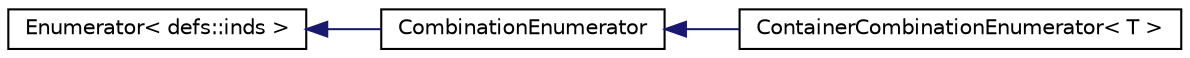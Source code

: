 digraph "Graphical Class Hierarchy"
{
  edge [fontname="Helvetica",fontsize="10",labelfontname="Helvetica",labelfontsize="10"];
  node [fontname="Helvetica",fontsize="10",shape=record];
  rankdir="LR";
  Node1 [label="Enumerator\< defs::inds \>",height=0.2,width=0.4,color="black", fillcolor="white", style="filled",URL="$classEnumerator.html"];
  Node1 -> Node2 [dir="back",color="midnightblue",fontsize="10",style="solid",fontname="Helvetica"];
  Node2 [label="CombinationEnumerator",height=0.2,width=0.4,color="black", fillcolor="white", style="filled",URL="$classCombinationEnumerator.html"];
  Node2 -> Node3 [dir="back",color="midnightblue",fontsize="10",style="solid",fontname="Helvetica"];
  Node3 [label="ContainerCombinationEnumerator\< T \>",height=0.2,width=0.4,color="black", fillcolor="white", style="filled",URL="$classContainerCombinationEnumerator.html"];
}
